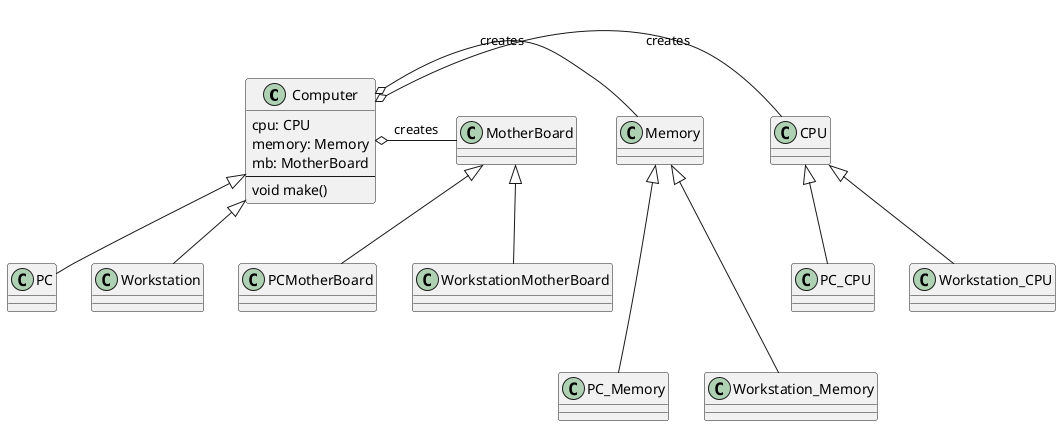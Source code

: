 ```plantuml
@startuml
class Computer {
  cpu: CPU
  memory: Memory
  mb: MotherBoard
  ---
  void make()
}

class PC
Computer <|-- PC
class Workstation
Computer <|-- Workstation


Computer o- CPU : creates
Computer o- Memory : creates
Computer o- MotherBoard : creates

MotherBoard <|-- PCMotherBoard
MotherBoard <|-- WorkstationMotherBoard
CPU <|-- PC_CPU
CPU <|-- Workstation_CPU
Memory <|--- PC_Memory
Memory <|--- Workstation_Memory

@enduml
```
